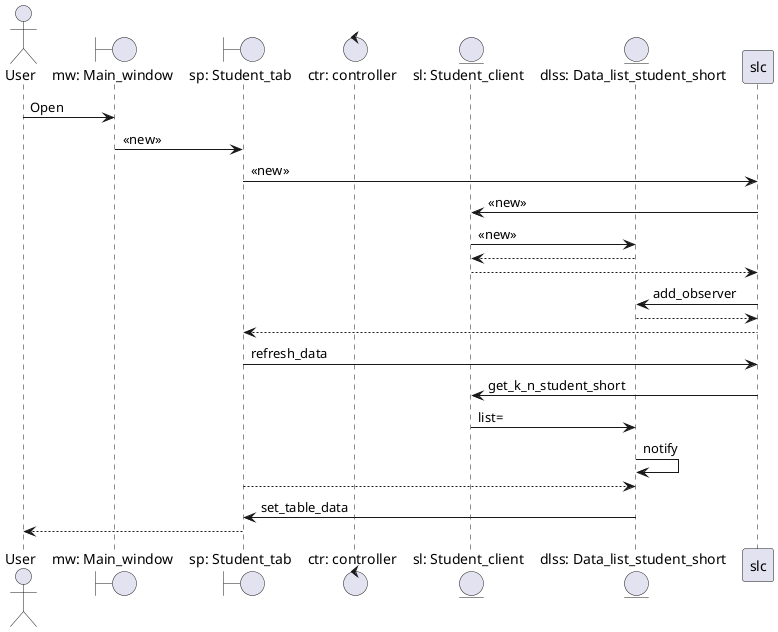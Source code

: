 @startuml
'https://plantuml.com/sequence-diagram



actor       User                                as user
boundary    "mw: Main_window"                   as mw
boundary    "sp: Student_tab"                   as sp
control     "ctr: controller"                   as ctr
entity      "sl: Student_сlient"                as sl
entity      "dlss: Data_list_student_short"     as dlss

user -> mw : Open
mw -> sp : <<new>>
sp -> slc : <<new>>
slc -> sl : <<new>>
sl -> dlss : <<new>>
sl <-- dlss
slc <-- sl
slc -> dlss : add_observer
slc <-- dlss
sp <-- slc
sp -> slc : refresh_data
slc -> sl : get_k_n_student_short
sl -> dlss : list=
dlss -> dlss : notify
sp --> dlss
sp <- dlss : set_table_data
user <-- sp

@enduml